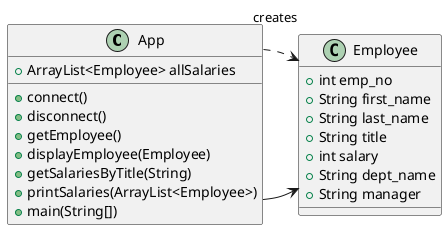@startuml
'https://plantuml.com/class-diagram


class App{
+connect()
+disconnect()
+getEmployee()
+displayEmployee(Employee)
+getSalariesByTitle(String)
+printSalaries(ArrayList<Employee>)
+main(String[])
+ArrayList<Employee> allSalaries
}

class Employee
{
 +int emp_no
 +String first_name
 +String last_name
 +String title
 +int salary
 +String dept_name
 +String manager
}

App -> Employee
App "creates" ..> Employee

@enduml
